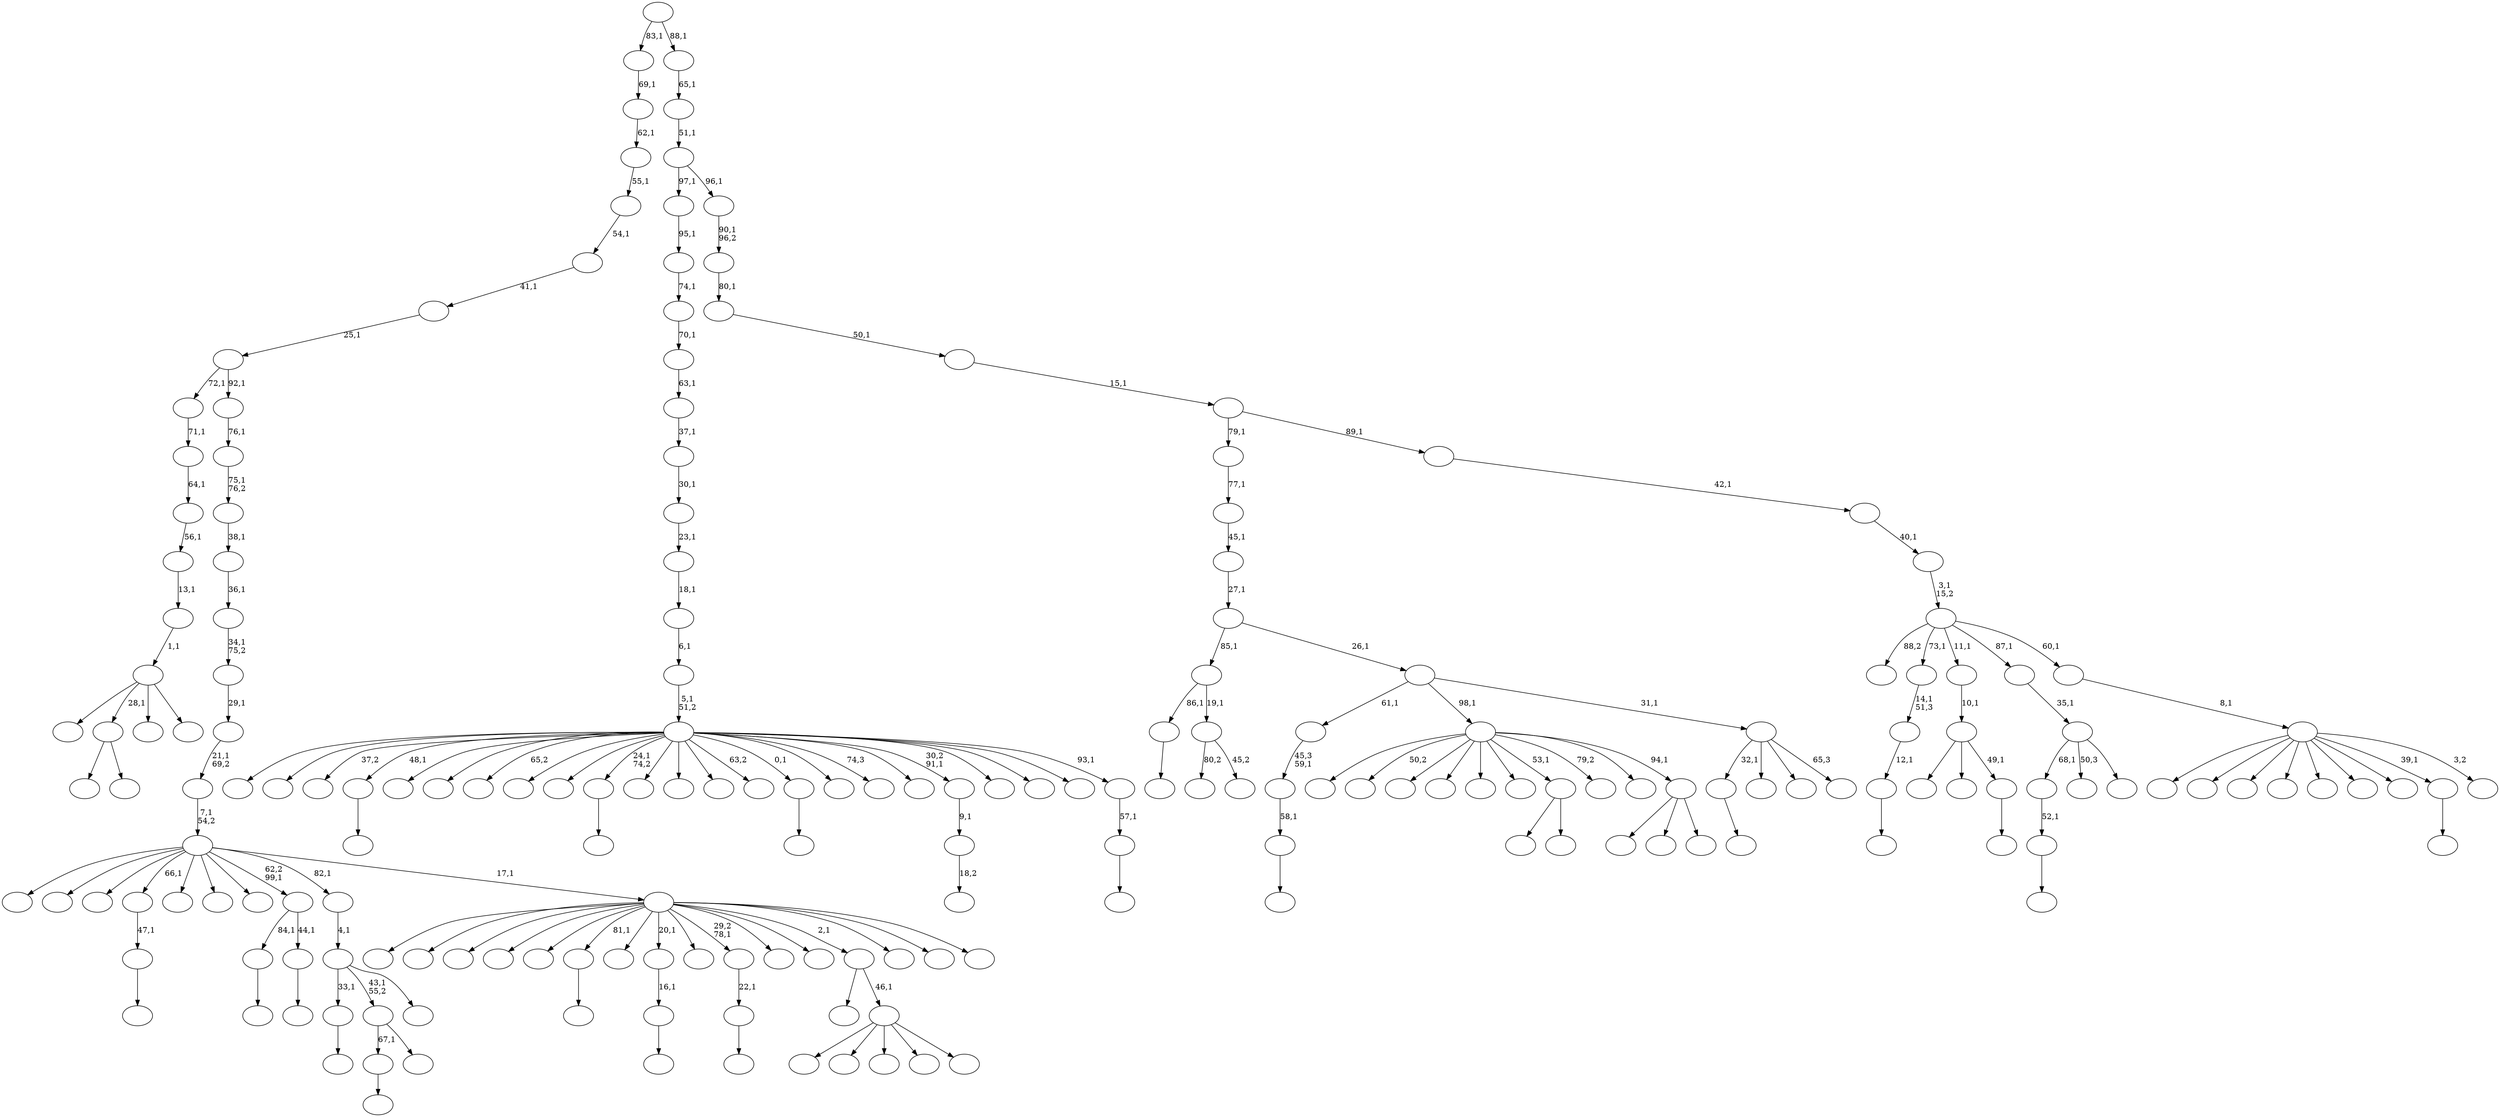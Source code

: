 digraph T {
	200 [label=""]
	199 [label=""]
	198 [label=""]
	197 [label=""]
	196 [label=""]
	195 [label=""]
	194 [label=""]
	193 [label=""]
	192 [label=""]
	191 [label=""]
	190 [label=""]
	189 [label=""]
	188 [label=""]
	187 [label=""]
	186 [label=""]
	185 [label=""]
	184 [label=""]
	183 [label=""]
	182 [label=""]
	181 [label=""]
	180 [label=""]
	179 [label=""]
	178 [label=""]
	177 [label=""]
	176 [label=""]
	175 [label=""]
	174 [label=""]
	173 [label=""]
	172 [label=""]
	171 [label=""]
	170 [label=""]
	169 [label=""]
	168 [label=""]
	167 [label=""]
	166 [label=""]
	165 [label=""]
	164 [label=""]
	163 [label=""]
	162 [label=""]
	161 [label=""]
	160 [label=""]
	159 [label=""]
	158 [label=""]
	157 [label=""]
	156 [label=""]
	155 [label=""]
	154 [label=""]
	153 [label=""]
	152 [label=""]
	151 [label=""]
	150 [label=""]
	149 [label=""]
	148 [label=""]
	147 [label=""]
	146 [label=""]
	145 [label=""]
	144 [label=""]
	143 [label=""]
	142 [label=""]
	141 [label=""]
	140 [label=""]
	139 [label=""]
	138 [label=""]
	137 [label=""]
	136 [label=""]
	135 [label=""]
	134 [label=""]
	133 [label=""]
	132 [label=""]
	131 [label=""]
	130 [label=""]
	129 [label=""]
	128 [label=""]
	127 [label=""]
	126 [label=""]
	125 [label=""]
	124 [label=""]
	123 [label=""]
	122 [label=""]
	121 [label=""]
	120 [label=""]
	119 [label=""]
	118 [label=""]
	117 [label=""]
	116 [label=""]
	115 [label=""]
	114 [label=""]
	113 [label=""]
	112 [label=""]
	111 [label=""]
	110 [label=""]
	109 [label=""]
	108 [label=""]
	107 [label=""]
	106 [label=""]
	105 [label=""]
	104 [label=""]
	103 [label=""]
	102 [label=""]
	101 [label=""]
	100 [label=""]
	99 [label=""]
	98 [label=""]
	97 [label=""]
	96 [label=""]
	95 [label=""]
	94 [label=""]
	93 [label=""]
	92 [label=""]
	91 [label=""]
	90 [label=""]
	89 [label=""]
	88 [label=""]
	87 [label=""]
	86 [label=""]
	85 [label=""]
	84 [label=""]
	83 [label=""]
	82 [label=""]
	81 [label=""]
	80 [label=""]
	79 [label=""]
	78 [label=""]
	77 [label=""]
	76 [label=""]
	75 [label=""]
	74 [label=""]
	73 [label=""]
	72 [label=""]
	71 [label=""]
	70 [label=""]
	69 [label=""]
	68 [label=""]
	67 [label=""]
	66 [label=""]
	65 [label=""]
	64 [label=""]
	63 [label=""]
	62 [label=""]
	61 [label=""]
	60 [label=""]
	59 [label=""]
	58 [label=""]
	57 [label=""]
	56 [label=""]
	55 [label=""]
	54 [label=""]
	53 [label=""]
	52 [label=""]
	51 [label=""]
	50 [label=""]
	49 [label=""]
	48 [label=""]
	47 [label=""]
	46 [label=""]
	45 [label=""]
	44 [label=""]
	43 [label=""]
	42 [label=""]
	41 [label=""]
	40 [label=""]
	39 [label=""]
	38 [label=""]
	37 [label=""]
	36 [label=""]
	35 [label=""]
	34 [label=""]
	33 [label=""]
	32 [label=""]
	31 [label=""]
	30 [label=""]
	29 [label=""]
	28 [label=""]
	27 [label=""]
	26 [label=""]
	25 [label=""]
	24 [label=""]
	23 [label=""]
	22 [label=""]
	21 [label=""]
	20 [label=""]
	19 [label=""]
	18 [label=""]
	17 [label=""]
	16 [label=""]
	15 [label=""]
	14 [label=""]
	13 [label=""]
	12 [label=""]
	11 [label=""]
	10 [label=""]
	9 [label=""]
	8 [label=""]
	7 [label=""]
	6 [label=""]
	5 [label=""]
	4 [label=""]
	3 [label=""]
	2 [label=""]
	1 [label=""]
	0 [label=""]
	196 -> 197 [label=""]
	195 -> 196 [label="52,1"]
	185 -> 186 [label=""]
	177 -> 178 [label=""]
	169 -> 170 [label=""]
	168 -> 169 [label="47,1"]
	166 -> 167 [label=""]
	160 -> 161 [label=""]
	156 -> 157 [label=""]
	155 -> 156 [label="12,1"]
	154 -> 155 [label="14,1\n51,3"]
	147 -> 148 [label=""]
	144 -> 145 [label=""]
	140 -> 141 [label=""]
	139 -> 181 [label=""]
	139 -> 175 [label=""]
	139 -> 140 [label="49,1"]
	138 -> 139 [label="10,1"]
	134 -> 135 [label="18,2"]
	133 -> 134 [label="9,1"]
	126 -> 127 [label=""]
	124 -> 162 [label=""]
	124 -> 125 [label=""]
	122 -> 123 [label=""]
	121 -> 122 [label="58,1"]
	120 -> 121 [label="45,3\n59,1"]
	114 -> 115 [label=""]
	113 -> 114 [label="16,1"]
	111 -> 112 [label=""]
	110 -> 144 [label="84,1"]
	110 -> 111 [label="44,1"]
	106 -> 107 [label=""]
	103 -> 104 [label=""]
	100 -> 101 [label=""]
	99 -> 100 [label="22,1"]
	96 -> 173 [label=""]
	96 -> 97 [label=""]
	94 -> 177 [label="67,1"]
	94 -> 95 [label=""]
	87 -> 194 [label=""]
	87 -> 98 [label=""]
	87 -> 88 [label=""]
	86 -> 191 [label=""]
	86 -> 184 [label="50,2"]
	86 -> 165 [label=""]
	86 -> 163 [label=""]
	86 -> 143 [label=""]
	86 -> 142 [label=""]
	86 -> 124 [label="53,1"]
	86 -> 118 [label="79,2"]
	86 -> 105 [label=""]
	86 -> 87 [label="94,1"]
	84 -> 103 [label="33,1"]
	84 -> 94 [label="43,1\n55,2"]
	84 -> 85 [label=""]
	83 -> 84 [label="4,1"]
	80 -> 164 [label=""]
	80 -> 96 [label="28,1"]
	80 -> 82 [label=""]
	80 -> 81 [label=""]
	79 -> 80 [label="1,1"]
	78 -> 79 [label="13,1"]
	77 -> 78 [label="56,1"]
	76 -> 77 [label="64,1"]
	75 -> 76 [label="71,1"]
	68 -> 195 [label="68,1"]
	68 -> 187 [label="50,3"]
	68 -> 69 [label=""]
	67 -> 68 [label="35,1"]
	64 -> 65 [label=""]
	62 -> 72 [label="80,2"]
	62 -> 63 [label="45,2"]
	61 -> 166 [label="86,1"]
	61 -> 62 [label="19,1"]
	59 -> 172 [label=""]
	59 -> 130 [label=""]
	59 -> 129 [label=""]
	59 -> 73 [label=""]
	59 -> 60 [label=""]
	58 -> 92 [label=""]
	58 -> 59 [label="46,1"]
	54 -> 106 [label="32,1"]
	54 -> 74 [label=""]
	54 -> 56 [label=""]
	54 -> 55 [label="65,3"]
	53 -> 120 [label="61,1"]
	53 -> 86 [label="98,1"]
	53 -> 54 [label="31,1"]
	52 -> 61 [label="85,1"]
	52 -> 53 [label="26,1"]
	51 -> 52 [label="27,1"]
	50 -> 51 [label="45,1"]
	49 -> 50 [label="77,1"]
	46 -> 198 [label=""]
	46 -> 193 [label=""]
	46 -> 189 [label=""]
	46 -> 151 [label=""]
	46 -> 150 [label=""]
	46 -> 126 [label="81,1"]
	46 -> 117 [label=""]
	46 -> 113 [label="20,1"]
	46 -> 109 [label=""]
	46 -> 99 [label="29,2\n78,1"]
	46 -> 90 [label=""]
	46 -> 66 [label=""]
	46 -> 58 [label="2,1"]
	46 -> 57 [label=""]
	46 -> 48 [label=""]
	46 -> 47 [label=""]
	45 -> 192 [label=""]
	45 -> 179 [label=""]
	45 -> 174 [label=""]
	45 -> 168 [label="66,1"]
	45 -> 132 [label=""]
	45 -> 131 [label=""]
	45 -> 116 [label=""]
	45 -> 110 [label="62,2\n99,1"]
	45 -> 83 [label="82,1"]
	45 -> 46 [label="17,1"]
	44 -> 45 [label="7,1\n54,2"]
	43 -> 44 [label="21,1\n69,2"]
	42 -> 43 [label="29,1"]
	41 -> 42 [label="34,1\n75,2"]
	40 -> 41 [label="36,1"]
	39 -> 40 [label="38,1"]
	38 -> 39 [label="75,1\n76,2"]
	37 -> 38 [label="76,1"]
	36 -> 75 [label="72,1"]
	36 -> 37 [label="92,1"]
	35 -> 36 [label="25,1"]
	34 -> 35 [label="41,1"]
	33 -> 34 [label="54,1"]
	32 -> 33 [label="55,1"]
	31 -> 32 [label="62,1"]
	30 -> 31 [label="69,1"]
	28 -> 29 [label=""]
	27 -> 28 [label="57,1"]
	26 -> 200 [label=""]
	26 -> 199 [label=""]
	26 -> 188 [label="37,2"]
	26 -> 185 [label="48,1"]
	26 -> 183 [label=""]
	26 -> 182 [label=""]
	26 -> 180 [label="65,2"]
	26 -> 176 [label=""]
	26 -> 171 [label=""]
	26 -> 160 [label="24,1\n74,2"]
	26 -> 159 [label=""]
	26 -> 153 [label=""]
	26 -> 152 [label=""]
	26 -> 149 [label="63,2"]
	26 -> 147 [label="0,1"]
	26 -> 146 [label=""]
	26 -> 137 [label="74,3"]
	26 -> 136 [label=""]
	26 -> 133 [label="30,2\n91,1"]
	26 -> 128 [label=""]
	26 -> 119 [label=""]
	26 -> 102 [label=""]
	26 -> 27 [label="93,1"]
	25 -> 26 [label="5,1\n51,2"]
	24 -> 25 [label="6,1"]
	23 -> 24 [label="18,1"]
	22 -> 23 [label="23,1"]
	21 -> 22 [label="30,1"]
	20 -> 21 [label="37,1"]
	19 -> 20 [label="63,1"]
	18 -> 19 [label="70,1"]
	17 -> 18 [label="74,1"]
	16 -> 17 [label="95,1"]
	14 -> 190 [label=""]
	14 -> 108 [label=""]
	14 -> 93 [label=""]
	14 -> 91 [label=""]
	14 -> 89 [label=""]
	14 -> 71 [label=""]
	14 -> 70 [label=""]
	14 -> 64 [label="39,1"]
	14 -> 15 [label="3,2"]
	13 -> 14 [label="8,1"]
	12 -> 158 [label="88,2"]
	12 -> 154 [label="73,1"]
	12 -> 138 [label="11,1"]
	12 -> 67 [label="87,1"]
	12 -> 13 [label="60,1"]
	11 -> 12 [label="3,1\n15,2"]
	10 -> 11 [label="40,1"]
	9 -> 10 [label="42,1"]
	8 -> 49 [label="79,1"]
	8 -> 9 [label="89,1"]
	7 -> 8 [label="15,1"]
	6 -> 7 [label="50,1"]
	5 -> 6 [label="80,1"]
	4 -> 5 [label="90,1\n96,2"]
	3 -> 16 [label="97,1"]
	3 -> 4 [label="96,1"]
	2 -> 3 [label="51,1"]
	1 -> 2 [label="65,1"]
	0 -> 30 [label="83,1"]
	0 -> 1 [label="88,1"]
}
